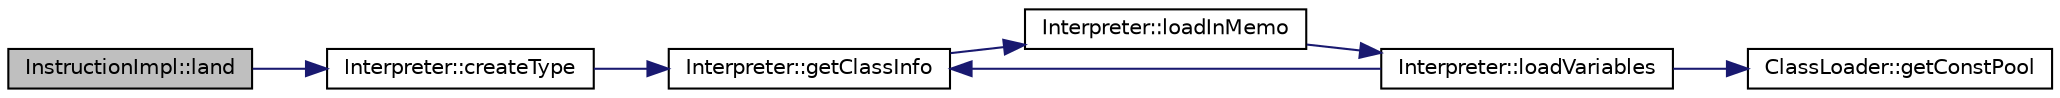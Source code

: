 digraph "InstructionImpl::land"
{
  edge [fontname="Helvetica",fontsize="10",labelfontname="Helvetica",labelfontsize="10"];
  node [fontname="Helvetica",fontsize="10",shape=record];
  rankdir="LR";
  Node1 [label="InstructionImpl::land",height=0.2,width=0.4,color="black", fillcolor="grey75", style="filled", fontcolor="black"];
  Node1 -> Node2 [color="midnightblue",fontsize="10",style="solid",fontname="Helvetica"];
  Node2 [label="Interpreter::createType",height=0.2,width=0.4,color="black", fillcolor="white", style="filled",URL="$class_interpreter.html#a8ff3509dcc0f48200724b8ae04467495"];
  Node2 -> Node3 [color="midnightblue",fontsize="10",style="solid",fontname="Helvetica"];
  Node3 [label="Interpreter::getClassInfo",height=0.2,width=0.4,color="black", fillcolor="white", style="filled",URL="$class_interpreter.html#a99a623bb05c66632d0ab034ebaf2cf51"];
  Node3 -> Node4 [color="midnightblue",fontsize="10",style="solid",fontname="Helvetica"];
  Node4 [label="Interpreter::loadInMemo",height=0.2,width=0.4,color="black", fillcolor="white", style="filled",URL="$class_interpreter.html#ab8fa17a7a73d119f3a3113555aef9702"];
  Node4 -> Node5 [color="midnightblue",fontsize="10",style="solid",fontname="Helvetica"];
  Node5 [label="Interpreter::loadVariables",height=0.2,width=0.4,color="black", fillcolor="white", style="filled",URL="$class_interpreter.html#a39a3745e54aa3cee8882075c96ae8b3f"];
  Node5 -> Node6 [color="midnightblue",fontsize="10",style="solid",fontname="Helvetica"];
  Node6 [label="ClassLoader::getConstPool",height=0.2,width=0.4,color="black", fillcolor="white", style="filled",URL="$class_class_loader.html#a8f3dc8367a76e7a4594bd5e8206d3977"];
  Node5 -> Node3 [color="midnightblue",fontsize="10",style="solid",fontname="Helvetica"];
}

